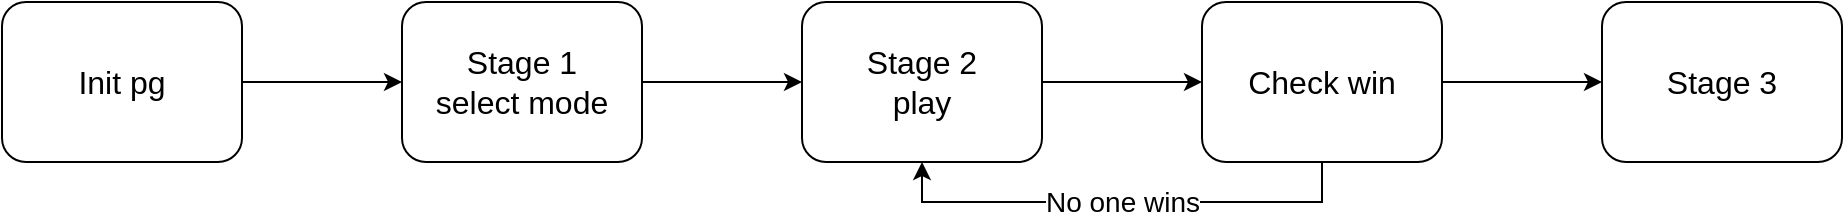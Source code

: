 <mxfile version="24.7.5">
  <diagram name="Page-1" id="wXmF-fuLGm0mxWZQEdY5">
    <mxGraphModel dx="997" dy="667" grid="1" gridSize="10" guides="1" tooltips="1" connect="1" arrows="1" fold="1" page="1" pageScale="1" pageWidth="827" pageHeight="1169" math="0" shadow="0">
      <root>
        <mxCell id="0" />
        <mxCell id="1" parent="0" />
        <mxCell id="bXj7kJ62UDrrAAIs9aHI-4" value="" style="edgeStyle=orthogonalEdgeStyle;rounded=0;orthogonalLoop=1;jettySize=auto;html=1;" edge="1" parent="1" source="bXj7kJ62UDrrAAIs9aHI-1" target="bXj7kJ62UDrrAAIs9aHI-3">
          <mxGeometry relative="1" as="geometry" />
        </mxCell>
        <mxCell id="bXj7kJ62UDrrAAIs9aHI-1" value="&lt;font style=&quot;font-size: 16px;&quot;&gt;Init pg&lt;/font&gt;" style="rounded=1;whiteSpace=wrap;html=1;" vertex="1" parent="1">
          <mxGeometry x="40" y="40" width="120" height="80" as="geometry" />
        </mxCell>
        <mxCell id="bXj7kJ62UDrrAAIs9aHI-6" value="" style="edgeStyle=orthogonalEdgeStyle;rounded=0;orthogonalLoop=1;jettySize=auto;html=1;" edge="1" parent="1" source="bXj7kJ62UDrrAAIs9aHI-3" target="bXj7kJ62UDrrAAIs9aHI-5">
          <mxGeometry relative="1" as="geometry" />
        </mxCell>
        <mxCell id="bXj7kJ62UDrrAAIs9aHI-3" value="&lt;font style=&quot;font-size: 16px;&quot;&gt;Stage 1&lt;/font&gt;&lt;div&gt;&lt;font style=&quot;font-size: 16px;&quot;&gt;select mode&lt;/font&gt;&lt;/div&gt;" style="rounded=1;whiteSpace=wrap;html=1;" vertex="1" parent="1">
          <mxGeometry x="240" y="40" width="120" height="80" as="geometry" />
        </mxCell>
        <mxCell id="bXj7kJ62UDrrAAIs9aHI-8" value="" style="edgeStyle=orthogonalEdgeStyle;rounded=0;orthogonalLoop=1;jettySize=auto;html=1;" edge="1" parent="1" source="bXj7kJ62UDrrAAIs9aHI-5" target="bXj7kJ62UDrrAAIs9aHI-7">
          <mxGeometry relative="1" as="geometry" />
        </mxCell>
        <mxCell id="bXj7kJ62UDrrAAIs9aHI-5" value="&lt;font style=&quot;font-size: 16px;&quot;&gt;Stage 2&lt;/font&gt;&lt;div&gt;&lt;span style=&quot;font-size: 16px;&quot;&gt;play&lt;/span&gt;&lt;/div&gt;" style="rounded=1;whiteSpace=wrap;html=1;" vertex="1" parent="1">
          <mxGeometry x="440" y="40" width="120" height="80" as="geometry" />
        </mxCell>
        <mxCell id="bXj7kJ62UDrrAAIs9aHI-9" value="&lt;font style=&quot;font-size: 14px;&quot;&gt;No one wins&lt;/font&gt;" style="edgeStyle=orthogonalEdgeStyle;rounded=0;orthogonalLoop=1;jettySize=auto;html=1;exitX=0.5;exitY=1;exitDx=0;exitDy=0;entryX=0.5;entryY=1;entryDx=0;entryDy=0;" edge="1" parent="1" source="bXj7kJ62UDrrAAIs9aHI-7" target="bXj7kJ62UDrrAAIs9aHI-5">
          <mxGeometry relative="1" as="geometry" />
        </mxCell>
        <mxCell id="bXj7kJ62UDrrAAIs9aHI-11" value="" style="edgeStyle=orthogonalEdgeStyle;rounded=0;orthogonalLoop=1;jettySize=auto;html=1;" edge="1" parent="1" source="bXj7kJ62UDrrAAIs9aHI-7" target="bXj7kJ62UDrrAAIs9aHI-10">
          <mxGeometry relative="1" as="geometry" />
        </mxCell>
        <mxCell id="bXj7kJ62UDrrAAIs9aHI-7" value="&lt;span style=&quot;font-size: 16px;&quot;&gt;Check win&lt;/span&gt;" style="rounded=1;whiteSpace=wrap;html=1;" vertex="1" parent="1">
          <mxGeometry x="640" y="40" width="120" height="80" as="geometry" />
        </mxCell>
        <mxCell id="bXj7kJ62UDrrAAIs9aHI-10" value="&lt;span style=&quot;font-size: 16px;&quot;&gt;Stage 3&lt;/span&gt;" style="rounded=1;whiteSpace=wrap;html=1;" vertex="1" parent="1">
          <mxGeometry x="840" y="40" width="120" height="80" as="geometry" />
        </mxCell>
      </root>
    </mxGraphModel>
  </diagram>
</mxfile>
